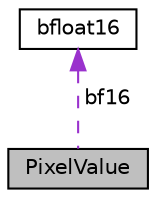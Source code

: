 digraph "PixelValue"
{
 // LATEX_PDF_SIZE
  edge [fontname="Helvetica",fontsize="10",labelfontname="Helvetica",labelfontsize="10"];
  node [fontname="Helvetica",fontsize="10",shape=record];
  Node1 [label="PixelValue",height=0.2,width=0.4,color="black", fillcolor="grey75", style="filled", fontcolor="black",tooltip="Class describing the value of a pixel for any image format."];
  Node2 -> Node1 [dir="back",color="darkorchid3",fontsize="10",style="dashed",label=" bf16" ,fontname="Helvetica"];
  Node2 [label="bfloat16",height=0.2,width=0.4,color="black", fillcolor="white", style="filled",URL="$classarm__compute_1_1bfloat16.xhtml",tooltip="Brain floating point representation class."];
}

